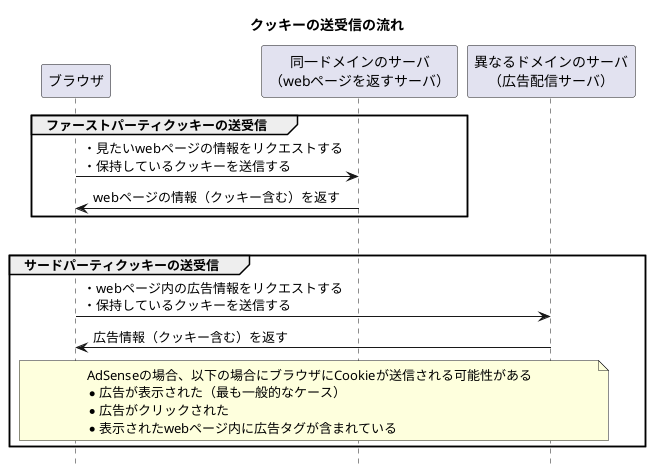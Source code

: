 @startuml

title: クッキーの送受信の流れ
hide footbox

group ファーストパーティクッキーの送受信
  ブラウザ -> "同一ドメインのサーバ\n（webページを返すサーバ）" : ・見たいwebページの情報をリクエストする\n・保持しているクッキーを送信する
  "同一ドメインのサーバ\n（webページを返すサーバ）" -> ブラウザ: webページの情報（クッキー含む）を返す
end

|||

group サードパーティクッキーの送受信
  ブラウザ -> "異なるドメインのサーバ\n（広告配信サーバ）": ・webページ内の広告情報をリクエストする\n・保持しているクッキーを送信する
  "異なるドメインのサーバ\n（広告配信サーバ）" -> ブラウザ: 広告情報（クッキー含む）を返す

  note over ブラウザ, "異なるドメインのサーバ\n（広告配信サーバ）": AdSenseの場合、以下の場合にブラウザにCookieが送信される可能性がある\n* 広告が表示された（最も一般的なケース）\n* 広告がクリックされた\n* 表示されたwebページ内に広告タグが含まれている
end

@enduml